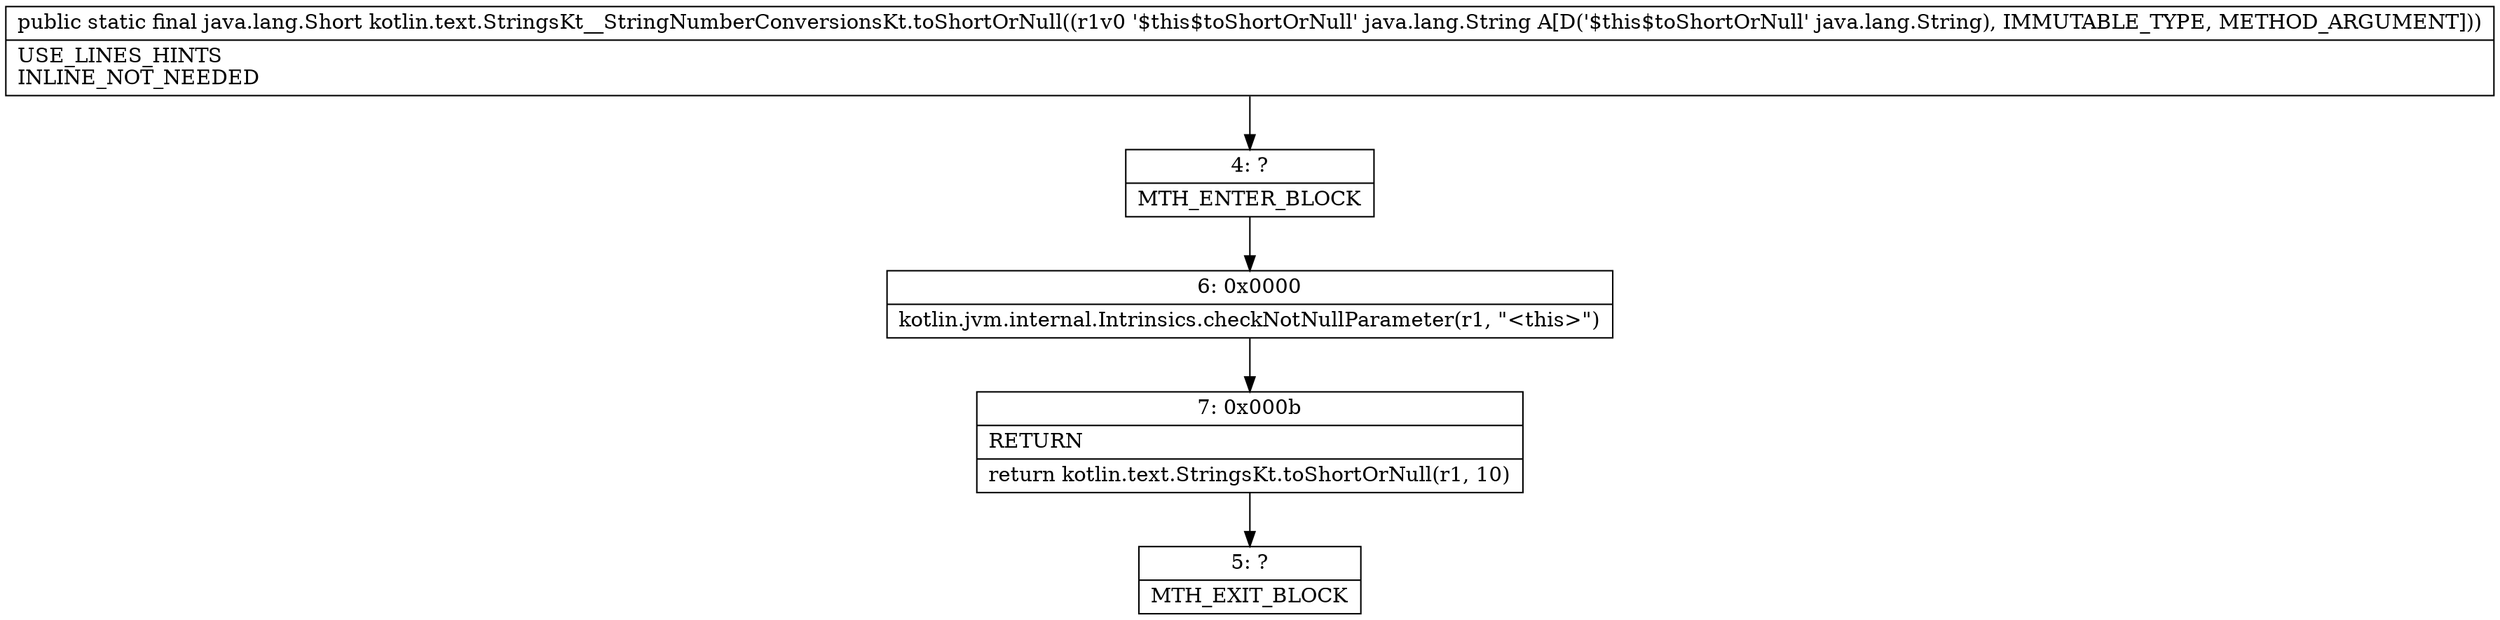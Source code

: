 digraph "CFG forkotlin.text.StringsKt__StringNumberConversionsKt.toShortOrNull(Ljava\/lang\/String;)Ljava\/lang\/Short;" {
Node_4 [shape=record,label="{4\:\ ?|MTH_ENTER_BLOCK\l}"];
Node_6 [shape=record,label="{6\:\ 0x0000|kotlin.jvm.internal.Intrinsics.checkNotNullParameter(r1, \"\<this\>\")\l}"];
Node_7 [shape=record,label="{7\:\ 0x000b|RETURN\l|return kotlin.text.StringsKt.toShortOrNull(r1, 10)\l}"];
Node_5 [shape=record,label="{5\:\ ?|MTH_EXIT_BLOCK\l}"];
MethodNode[shape=record,label="{public static final java.lang.Short kotlin.text.StringsKt__StringNumberConversionsKt.toShortOrNull((r1v0 '$this$toShortOrNull' java.lang.String A[D('$this$toShortOrNull' java.lang.String), IMMUTABLE_TYPE, METHOD_ARGUMENT]))  | USE_LINES_HINTS\lINLINE_NOT_NEEDED\l}"];
MethodNode -> Node_4;Node_4 -> Node_6;
Node_6 -> Node_7;
Node_7 -> Node_5;
}

